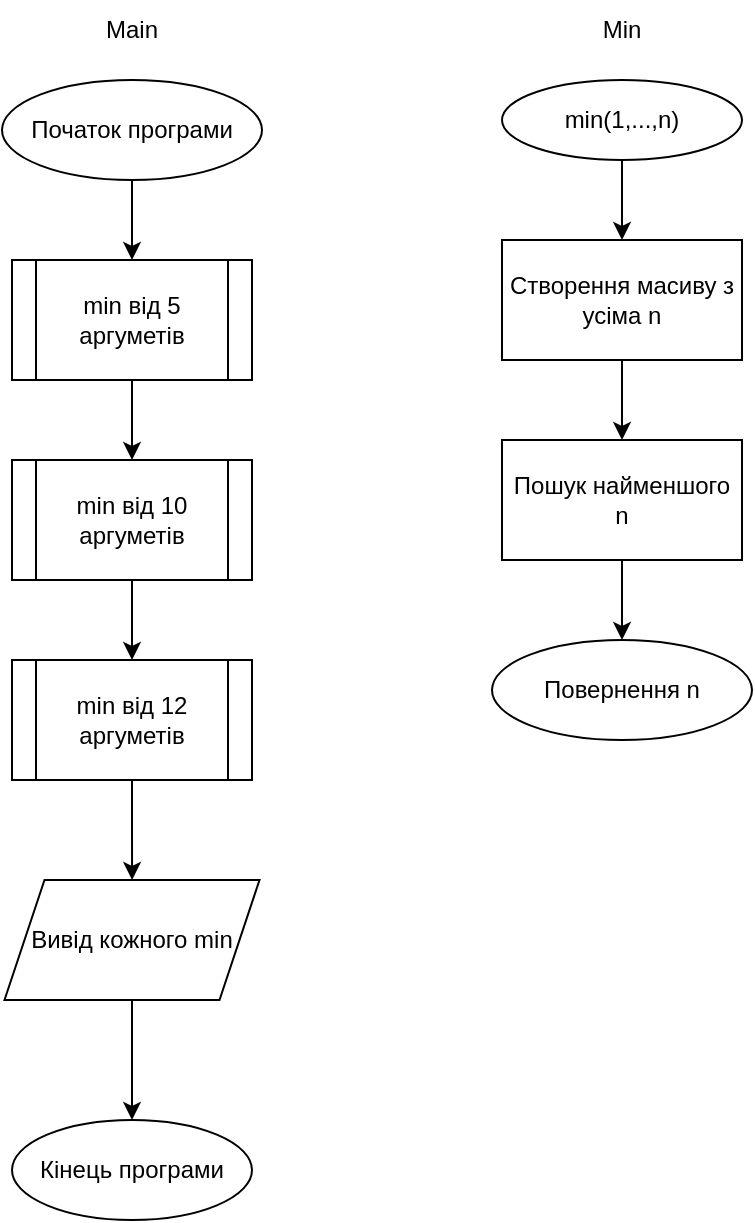 <mxfile version="24.8.3">
  <diagram name="Сторінка-1" id="-uZzCej_qfEs4Ln2rpi7">
    <mxGraphModel grid="1" page="1" gridSize="10" guides="1" tooltips="1" connect="1" arrows="1" fold="1" pageScale="1" pageWidth="827" pageHeight="1169" math="0" shadow="0">
      <root>
        <mxCell id="0" />
        <mxCell id="1" parent="0" />
        <mxCell id="YYUErQ3BfwDuZXydYh25-6" value="" style="edgeStyle=orthogonalEdgeStyle;rounded=0;orthogonalLoop=1;jettySize=auto;html=1;" edge="1" parent="1" source="YYUErQ3BfwDuZXydYh25-1" target="YYUErQ3BfwDuZXydYh25-5">
          <mxGeometry relative="1" as="geometry" />
        </mxCell>
        <mxCell id="YYUErQ3BfwDuZXydYh25-1" value="Початок програми" style="ellipse;whiteSpace=wrap;html=1;" vertex="1" parent="1">
          <mxGeometry x="60" y="40" width="130" height="50" as="geometry" />
        </mxCell>
        <mxCell id="YYUErQ3BfwDuZXydYh25-4" value="Main" style="text;html=1;align=center;verticalAlign=middle;whiteSpace=wrap;rounded=0;" vertex="1" parent="1">
          <mxGeometry x="95" width="60" height="30" as="geometry" />
        </mxCell>
        <mxCell id="YYUErQ3BfwDuZXydYh25-14" value="" style="edgeStyle=orthogonalEdgeStyle;rounded=0;orthogonalLoop=1;jettySize=auto;html=1;" edge="1" parent="1" source="YYUErQ3BfwDuZXydYh25-5" target="YYUErQ3BfwDuZXydYh25-13">
          <mxGeometry relative="1" as="geometry" />
        </mxCell>
        <mxCell id="YYUErQ3BfwDuZXydYh25-5" value="min від 5 аргуметів" style="shape=process;whiteSpace=wrap;html=1;backgroundOutline=1;" vertex="1" parent="1">
          <mxGeometry x="65" y="130" width="120" height="60" as="geometry" />
        </mxCell>
        <mxCell id="YYUErQ3BfwDuZXydYh25-7" value="Min" style="text;html=1;align=center;verticalAlign=middle;whiteSpace=wrap;rounded=0;" vertex="1" parent="1">
          <mxGeometry x="340" width="60" height="30" as="geometry" />
        </mxCell>
        <mxCell id="YYUErQ3BfwDuZXydYh25-10" value="" style="edgeStyle=orthogonalEdgeStyle;rounded=0;orthogonalLoop=1;jettySize=auto;html=1;" edge="1" parent="1" source="YYUErQ3BfwDuZXydYh25-8" target="YYUErQ3BfwDuZXydYh25-9">
          <mxGeometry relative="1" as="geometry" />
        </mxCell>
        <mxCell id="YYUErQ3BfwDuZXydYh25-8" value="min(1,...,n)" style="ellipse;whiteSpace=wrap;html=1;" vertex="1" parent="1">
          <mxGeometry x="310" y="40" width="120" height="40" as="geometry" />
        </mxCell>
        <mxCell id="YYUErQ3BfwDuZXydYh25-12" value="" style="edgeStyle=orthogonalEdgeStyle;rounded=0;orthogonalLoop=1;jettySize=auto;html=1;" edge="1" parent="1" source="YYUErQ3BfwDuZXydYh25-9" target="YYUErQ3BfwDuZXydYh25-11">
          <mxGeometry relative="1" as="geometry" />
        </mxCell>
        <mxCell id="YYUErQ3BfwDuZXydYh25-9" value="Створення масиву з усіма n" style="whiteSpace=wrap;html=1;" vertex="1" parent="1">
          <mxGeometry x="310" y="120" width="120" height="60" as="geometry" />
        </mxCell>
        <mxCell id="YYUErQ3BfwDuZXydYh25-20" style="edgeStyle=orthogonalEdgeStyle;rounded=0;orthogonalLoop=1;jettySize=auto;html=1;entryX=0.5;entryY=0;entryDx=0;entryDy=0;" edge="1" parent="1" source="YYUErQ3BfwDuZXydYh25-11" target="YYUErQ3BfwDuZXydYh25-19">
          <mxGeometry relative="1" as="geometry" />
        </mxCell>
        <mxCell id="YYUErQ3BfwDuZXydYh25-11" value="Пошук найменшого n" style="whiteSpace=wrap;html=1;" vertex="1" parent="1">
          <mxGeometry x="310" y="220" width="120" height="60" as="geometry" />
        </mxCell>
        <mxCell id="YYUErQ3BfwDuZXydYh25-16" value="" style="edgeStyle=orthogonalEdgeStyle;rounded=0;orthogonalLoop=1;jettySize=auto;html=1;" edge="1" parent="1" source="YYUErQ3BfwDuZXydYh25-13" target="YYUErQ3BfwDuZXydYh25-15">
          <mxGeometry relative="1" as="geometry" />
        </mxCell>
        <mxCell id="YYUErQ3BfwDuZXydYh25-13" value="min від 10 аргуметів" style="shape=process;whiteSpace=wrap;html=1;backgroundOutline=1;" vertex="1" parent="1">
          <mxGeometry x="65" y="230" width="120" height="60" as="geometry" />
        </mxCell>
        <mxCell id="YYUErQ3BfwDuZXydYh25-18" value="" style="edgeStyle=orthogonalEdgeStyle;rounded=0;orthogonalLoop=1;jettySize=auto;html=1;" edge="1" parent="1" source="YYUErQ3BfwDuZXydYh25-15" target="YYUErQ3BfwDuZXydYh25-17">
          <mxGeometry relative="1" as="geometry" />
        </mxCell>
        <mxCell id="YYUErQ3BfwDuZXydYh25-15" value="min від 12 аргуметів" style="shape=process;whiteSpace=wrap;html=1;backgroundOutline=1;" vertex="1" parent="1">
          <mxGeometry x="65" y="330" width="120" height="60" as="geometry" />
        </mxCell>
        <mxCell id="YYUErQ3BfwDuZXydYh25-22" style="edgeStyle=orthogonalEdgeStyle;rounded=0;orthogonalLoop=1;jettySize=auto;html=1;entryX=0.5;entryY=0;entryDx=0;entryDy=0;" edge="1" parent="1" source="YYUErQ3BfwDuZXydYh25-17" target="YYUErQ3BfwDuZXydYh25-21">
          <mxGeometry relative="1" as="geometry">
            <Array as="points">
              <mxPoint x="125" y="560" />
            </Array>
          </mxGeometry>
        </mxCell>
        <mxCell id="YYUErQ3BfwDuZXydYh25-17" value="Вивід кожного min" style="shape=parallelogram;perimeter=parallelogramPerimeter;whiteSpace=wrap;html=1;fixedSize=1;" vertex="1" parent="1">
          <mxGeometry x="61.25" y="440" width="127.5" height="60" as="geometry" />
        </mxCell>
        <mxCell id="YYUErQ3BfwDuZXydYh25-19" value="Повернення n" style="ellipse;whiteSpace=wrap;html=1;" vertex="1" parent="1">
          <mxGeometry x="305" y="320" width="130" height="50" as="geometry" />
        </mxCell>
        <mxCell id="YYUErQ3BfwDuZXydYh25-21" value="Кінець програми" style="ellipse;whiteSpace=wrap;html=1;" vertex="1" parent="1">
          <mxGeometry x="65" y="560" width="120" height="50" as="geometry" />
        </mxCell>
      </root>
    </mxGraphModel>
  </diagram>
</mxfile>
